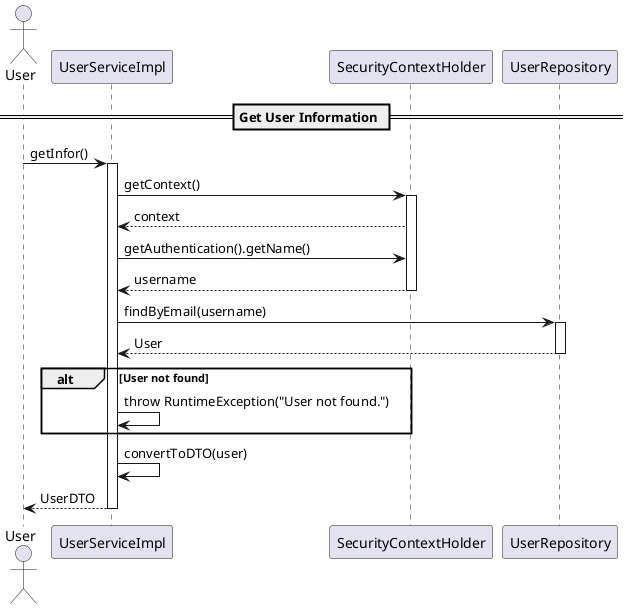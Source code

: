 @startuml getInfor

actor User
participant "UserServiceImpl" as UserService
participant "SecurityContextHolder" as SecurityContext
participant "UserRepository" as Repository

== Get User Information ==
User -> UserService: getInfor()
activate UserService

UserService -> SecurityContext: getContext()
activate SecurityContext
SecurityContext --> UserService: context

UserService -> SecurityContext: getAuthentication().getName()
SecurityContext --> UserService: username
deactivate SecurityContext

UserService -> Repository: findByEmail(username)
activate Repository
Repository --> UserService: User
deactivate Repository

alt User not found
    UserService -> UserService: throw RuntimeException("User not found.")
end

UserService -> UserService: convertToDTO(user)
UserService --> User: UserDTO
deactivate UserService

@enduml
